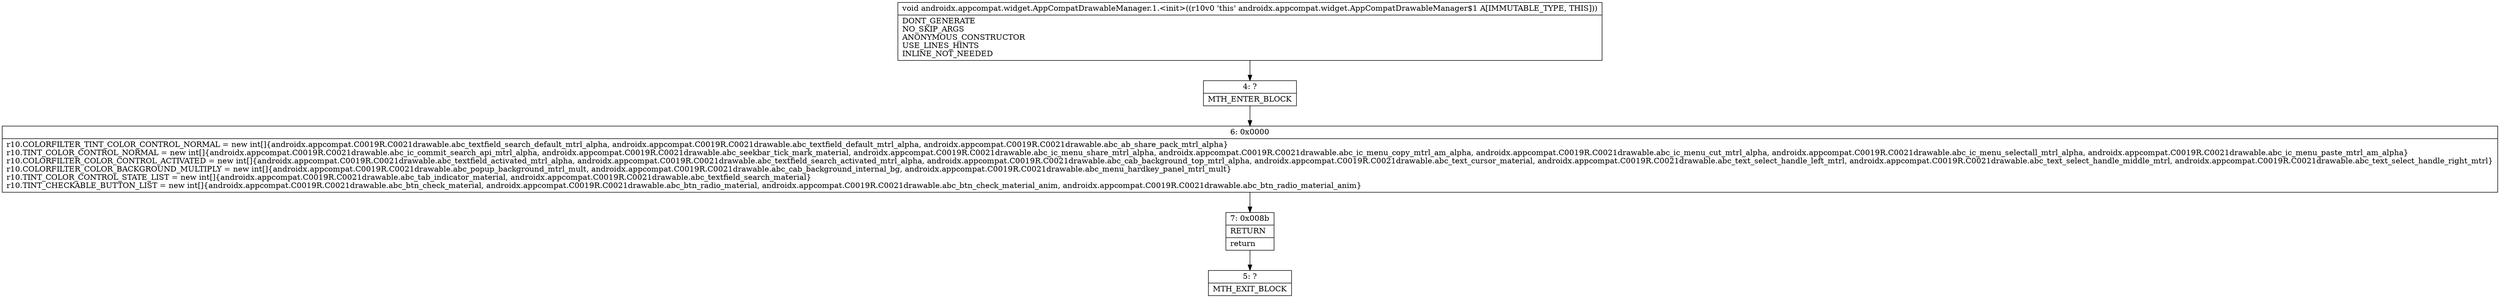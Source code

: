 digraph "CFG forandroidx.appcompat.widget.AppCompatDrawableManager.1.\<init\>()V" {
Node_4 [shape=record,label="{4\:\ ?|MTH_ENTER_BLOCK\l}"];
Node_6 [shape=record,label="{6\:\ 0x0000|r10.COLORFILTER_TINT_COLOR_CONTROL_NORMAL = new int[]\{androidx.appcompat.C0019R.C0021drawable.abc_textfield_search_default_mtrl_alpha, androidx.appcompat.C0019R.C0021drawable.abc_textfield_default_mtrl_alpha, androidx.appcompat.C0019R.C0021drawable.abc_ab_share_pack_mtrl_alpha\}\lr10.TINT_COLOR_CONTROL_NORMAL = new int[]\{androidx.appcompat.C0019R.C0021drawable.abc_ic_commit_search_api_mtrl_alpha, androidx.appcompat.C0019R.C0021drawable.abc_seekbar_tick_mark_material, androidx.appcompat.C0019R.C0021drawable.abc_ic_menu_share_mtrl_alpha, androidx.appcompat.C0019R.C0021drawable.abc_ic_menu_copy_mtrl_am_alpha, androidx.appcompat.C0019R.C0021drawable.abc_ic_menu_cut_mtrl_alpha, androidx.appcompat.C0019R.C0021drawable.abc_ic_menu_selectall_mtrl_alpha, androidx.appcompat.C0019R.C0021drawable.abc_ic_menu_paste_mtrl_am_alpha\}\lr10.COLORFILTER_COLOR_CONTROL_ACTIVATED = new int[]\{androidx.appcompat.C0019R.C0021drawable.abc_textfield_activated_mtrl_alpha, androidx.appcompat.C0019R.C0021drawable.abc_textfield_search_activated_mtrl_alpha, androidx.appcompat.C0019R.C0021drawable.abc_cab_background_top_mtrl_alpha, androidx.appcompat.C0019R.C0021drawable.abc_text_cursor_material, androidx.appcompat.C0019R.C0021drawable.abc_text_select_handle_left_mtrl, androidx.appcompat.C0019R.C0021drawable.abc_text_select_handle_middle_mtrl, androidx.appcompat.C0019R.C0021drawable.abc_text_select_handle_right_mtrl\}\lr10.COLORFILTER_COLOR_BACKGROUND_MULTIPLY = new int[]\{androidx.appcompat.C0019R.C0021drawable.abc_popup_background_mtrl_mult, androidx.appcompat.C0019R.C0021drawable.abc_cab_background_internal_bg, androidx.appcompat.C0019R.C0021drawable.abc_menu_hardkey_panel_mtrl_mult\}\lr10.TINT_COLOR_CONTROL_STATE_LIST = new int[]\{androidx.appcompat.C0019R.C0021drawable.abc_tab_indicator_material, androidx.appcompat.C0019R.C0021drawable.abc_textfield_search_material\}\lr10.TINT_CHECKABLE_BUTTON_LIST = new int[]\{androidx.appcompat.C0019R.C0021drawable.abc_btn_check_material, androidx.appcompat.C0019R.C0021drawable.abc_btn_radio_material, androidx.appcompat.C0019R.C0021drawable.abc_btn_check_material_anim, androidx.appcompat.C0019R.C0021drawable.abc_btn_radio_material_anim\}\l}"];
Node_7 [shape=record,label="{7\:\ 0x008b|RETURN\l|return\l}"];
Node_5 [shape=record,label="{5\:\ ?|MTH_EXIT_BLOCK\l}"];
MethodNode[shape=record,label="{void androidx.appcompat.widget.AppCompatDrawableManager.1.\<init\>((r10v0 'this' androidx.appcompat.widget.AppCompatDrawableManager$1 A[IMMUTABLE_TYPE, THIS]))  | DONT_GENERATE\lNO_SKIP_ARGS\lANONYMOUS_CONSTRUCTOR\lUSE_LINES_HINTS\lINLINE_NOT_NEEDED\l}"];
MethodNode -> Node_4;Node_4 -> Node_6;
Node_6 -> Node_7;
Node_7 -> Node_5;
}

